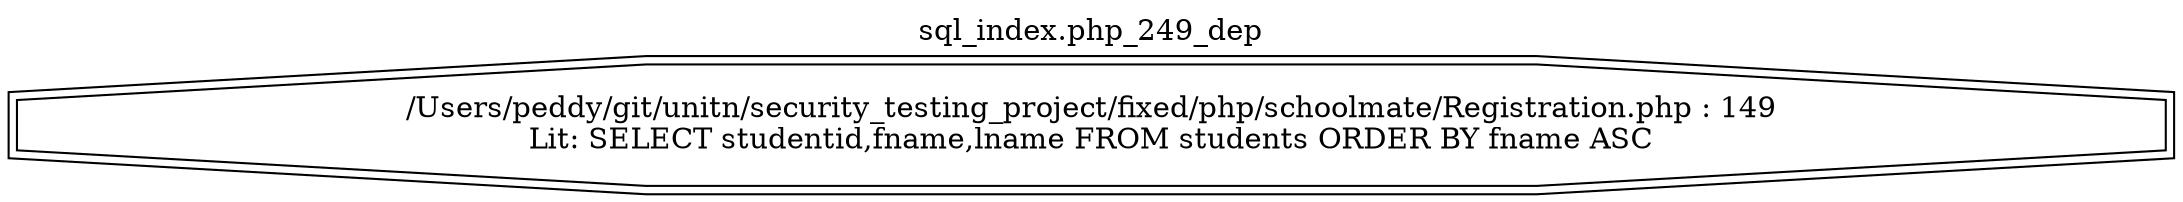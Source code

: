 digraph cfg {
  label="sql_index.php_249_dep";
  labelloc=t;
  n1 [shape=doubleoctagon, label="/Users/peddy/git/unitn/security_testing_project/fixed/php/schoolmate/Registration.php : 149\nLit: SELECT studentid,fname,lname FROM students ORDER BY fname ASC\n"];
}
